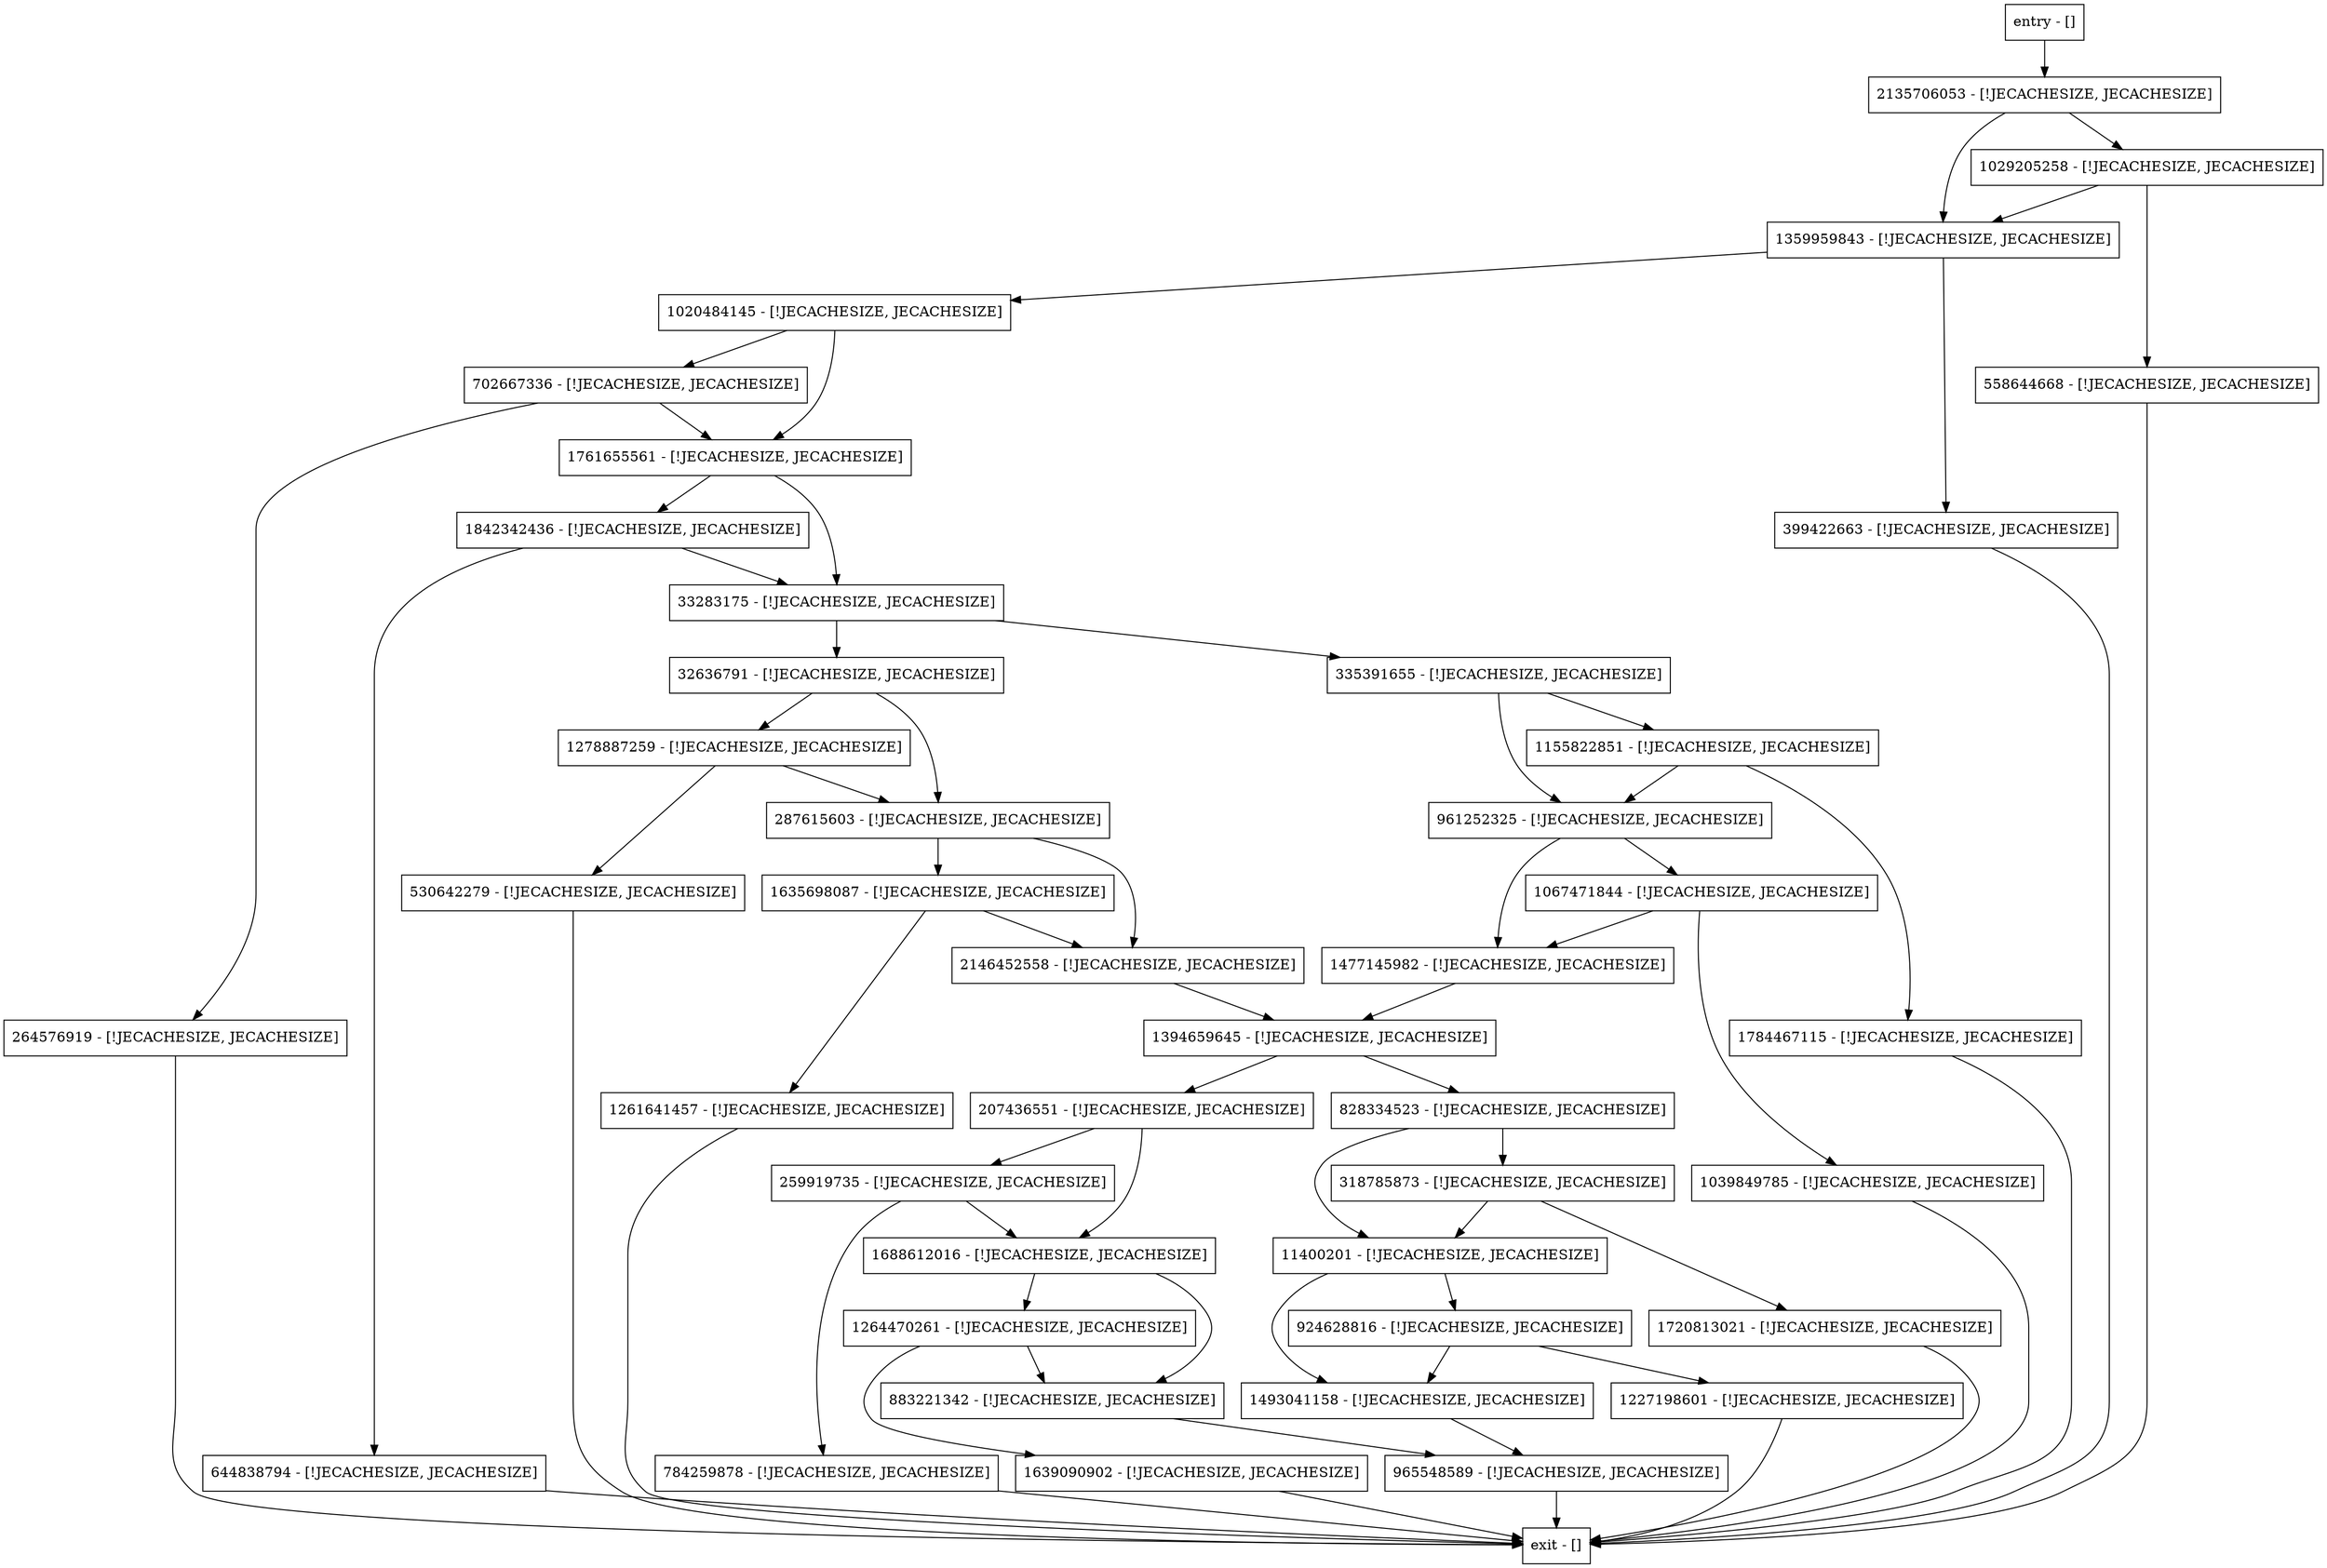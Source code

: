 digraph removeInternal {
node [shape=record];
1155822851 [label="1155822851 - [!JECACHESIZE, JECACHESIZE]"];
1761655561 [label="1761655561 - [!JECACHESIZE, JECACHESIZE]"];
1261641457 [label="1261641457 - [!JECACHESIZE, JECACHESIZE]"];
399422663 [label="399422663 - [!JECACHESIZE, JECACHESIZE]"];
264576919 [label="264576919 - [!JECACHESIZE, JECACHESIZE]"];
1688612016 [label="1688612016 - [!JECACHESIZE, JECACHESIZE]"];
883221342 [label="883221342 - [!JECACHESIZE, JECACHESIZE]"];
1029205258 [label="1029205258 - [!JECACHESIZE, JECACHESIZE]"];
32636791 [label="32636791 - [!JECACHESIZE, JECACHESIZE]"];
2146452558 [label="2146452558 - [!JECACHESIZE, JECACHESIZE]"];
1039849785 [label="1039849785 - [!JECACHESIZE, JECACHESIZE]"];
1264470261 [label="1264470261 - [!JECACHESIZE, JECACHESIZE]"];
1493041158 [label="1493041158 - [!JECACHESIZE, JECACHESIZE]"];
287615603 [label="287615603 - [!JECACHESIZE, JECACHESIZE]"];
1394659645 [label="1394659645 - [!JECACHESIZE, JECACHESIZE]"];
961252325 [label="961252325 - [!JECACHESIZE, JECACHESIZE]"];
558644668 [label="558644668 - [!JECACHESIZE, JECACHESIZE]"];
33283175 [label="33283175 - [!JECACHESIZE, JECACHESIZE]"];
1477145982 [label="1477145982 - [!JECACHESIZE, JECACHESIZE]"];
965548589 [label="965548589 - [!JECACHESIZE, JECACHESIZE]"];
318785873 [label="318785873 - [!JECACHESIZE, JECACHESIZE]"];
1359959843 [label="1359959843 - [!JECACHESIZE, JECACHESIZE]"];
1842342436 [label="1842342436 - [!JECACHESIZE, JECACHESIZE]"];
2135706053 [label="2135706053 - [!JECACHESIZE, JECACHESIZE]"];
828334523 [label="828334523 - [!JECACHESIZE, JECACHESIZE]"];
1639090902 [label="1639090902 - [!JECACHESIZE, JECACHESIZE]"];
924628816 [label="924628816 - [!JECACHESIZE, JECACHESIZE]"];
644838794 [label="644838794 - [!JECACHESIZE, JECACHESIZE]"];
207436551 [label="207436551 - [!JECACHESIZE, JECACHESIZE]"];
702667336 [label="702667336 - [!JECACHESIZE, JECACHESIZE]"];
1635698087 [label="1635698087 - [!JECACHESIZE, JECACHESIZE]"];
784259878 [label="784259878 - [!JECACHESIZE, JECACHESIZE]"];
335391655 [label="335391655 - [!JECACHESIZE, JECACHESIZE]"];
1278887259 [label="1278887259 - [!JECACHESIZE, JECACHESIZE]"];
1020484145 [label="1020484145 - [!JECACHESIZE, JECACHESIZE]"];
entry [label="entry - []"];
exit [label="exit - []"];
1784467115 [label="1784467115 - [!JECACHESIZE, JECACHESIZE]"];
1227198601 [label="1227198601 - [!JECACHESIZE, JECACHESIZE]"];
530642279 [label="530642279 - [!JECACHESIZE, JECACHESIZE]"];
1067471844 [label="1067471844 - [!JECACHESIZE, JECACHESIZE]"];
1720813021 [label="1720813021 - [!JECACHESIZE, JECACHESIZE]"];
259919735 [label="259919735 - [!JECACHESIZE, JECACHESIZE]"];
11400201 [label="11400201 - [!JECACHESIZE, JECACHESIZE]"];
entry;
exit;
1155822851 -> 1784467115;
1155822851 -> 961252325;
1761655561 -> 33283175;
1761655561 -> 1842342436;
1261641457 -> exit;
399422663 -> exit;
264576919 -> exit;
1688612016 -> 883221342;
1688612016 -> 1264470261;
883221342 -> 965548589;
1029205258 -> 558644668;
1029205258 -> 1359959843;
32636791 -> 287615603;
32636791 -> 1278887259;
2146452558 -> 1394659645;
1039849785 -> exit;
1264470261 -> 1639090902;
1264470261 -> 883221342;
1493041158 -> 965548589;
287615603 -> 2146452558;
287615603 -> 1635698087;
1394659645 -> 207436551;
1394659645 -> 828334523;
961252325 -> 1067471844;
961252325 -> 1477145982;
558644668 -> exit;
33283175 -> 32636791;
33283175 -> 335391655;
1477145982 -> 1394659645;
965548589 -> exit;
318785873 -> 1720813021;
318785873 -> 11400201;
1359959843 -> 1020484145;
1359959843 -> 399422663;
1842342436 -> 644838794;
1842342436 -> 33283175;
2135706053 -> 1029205258;
2135706053 -> 1359959843;
828334523 -> 318785873;
828334523 -> 11400201;
1639090902 -> exit;
924628816 -> 1227198601;
924628816 -> 1493041158;
644838794 -> exit;
207436551 -> 259919735;
207436551 -> 1688612016;
702667336 -> 1761655561;
702667336 -> 264576919;
1635698087 -> 2146452558;
1635698087 -> 1261641457;
784259878 -> exit;
335391655 -> 1155822851;
335391655 -> 961252325;
1278887259 -> 287615603;
1278887259 -> 530642279;
1020484145 -> 702667336;
1020484145 -> 1761655561;
entry -> 2135706053;
1784467115 -> exit;
1227198601 -> exit;
530642279 -> exit;
1067471844 -> 1039849785;
1067471844 -> 1477145982;
1720813021 -> exit;
259919735 -> 784259878;
259919735 -> 1688612016;
11400201 -> 924628816;
11400201 -> 1493041158;
}
